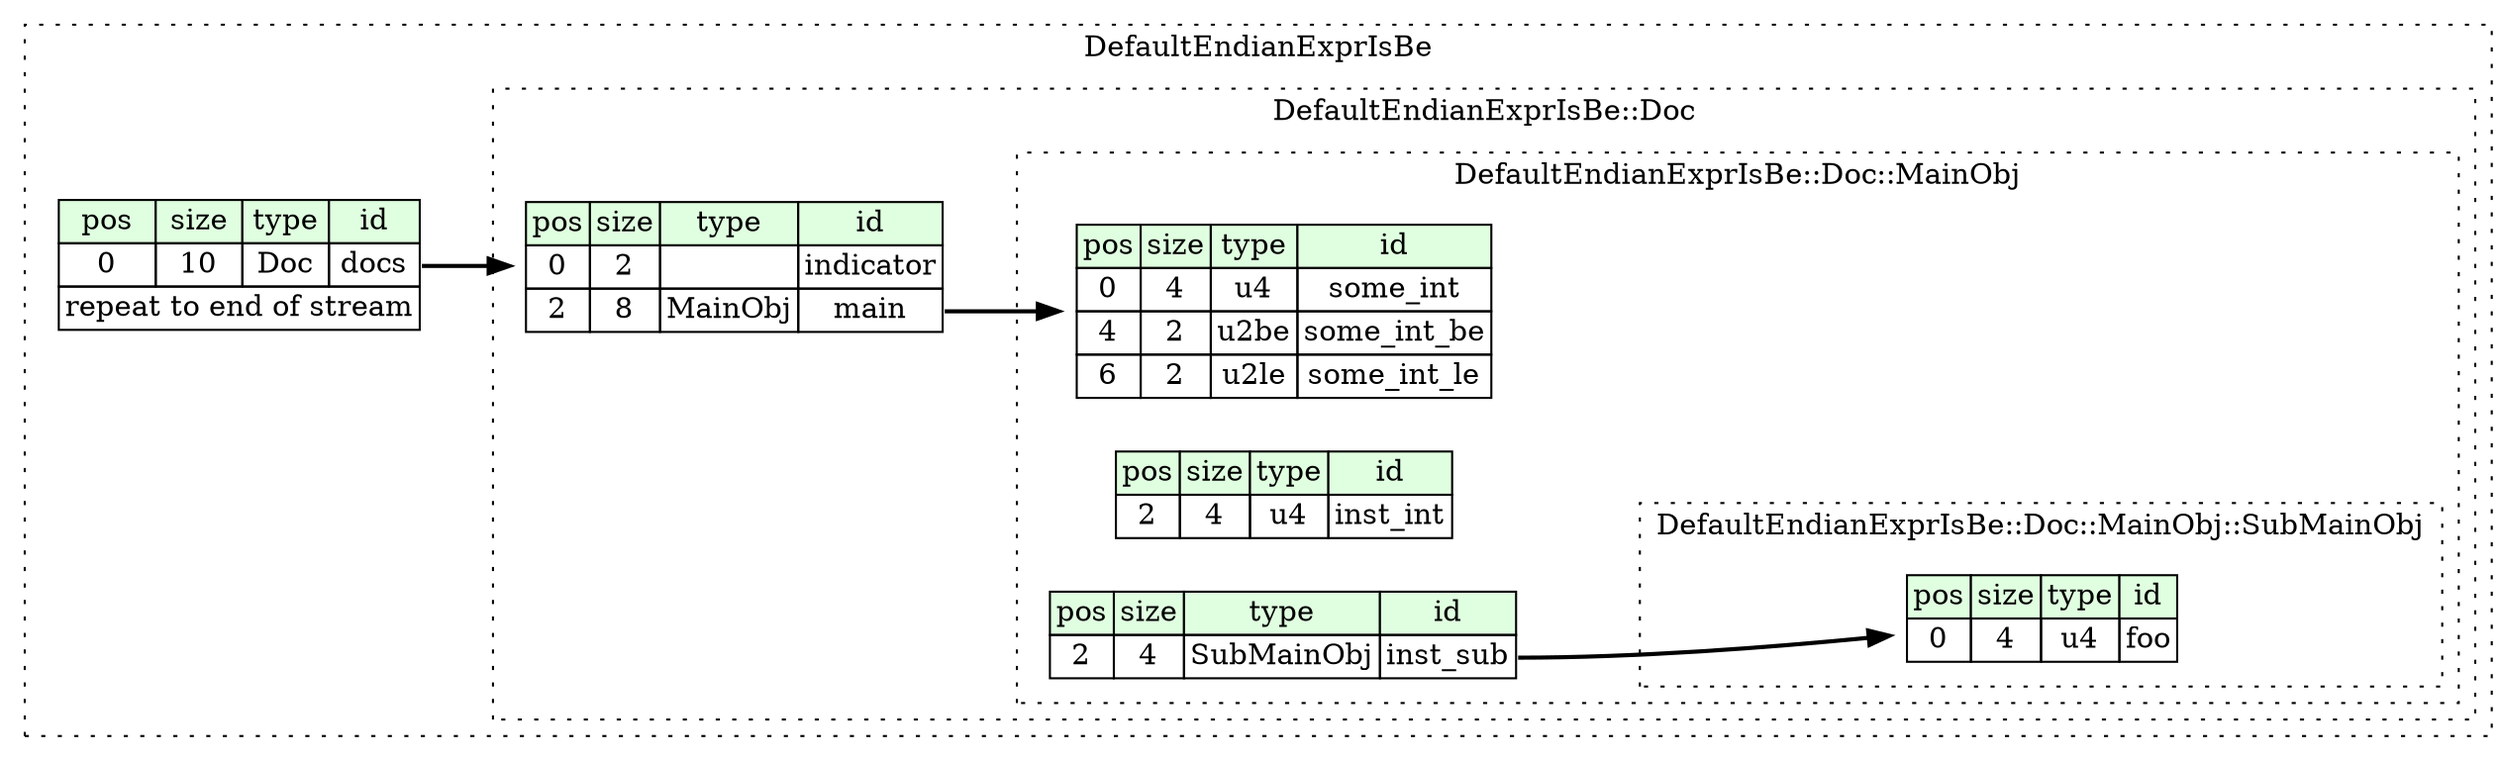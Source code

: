 digraph {
	rankdir=LR;
	node [shape=plaintext];
	subgraph cluster__default_endian_expr_is_be {
		label="DefaultEndianExprIsBe";
		graph[style=dotted];

		default_endian_expr_is_be__seq [label=<<TABLE BORDER="0" CELLBORDER="1" CELLSPACING="0">
			<TR><TD BGCOLOR="#E0FFE0">pos</TD><TD BGCOLOR="#E0FFE0">size</TD><TD BGCOLOR="#E0FFE0">type</TD><TD BGCOLOR="#E0FFE0">id</TD></TR>
			<TR><TD PORT="docs_pos">0</TD><TD PORT="docs_size">10</TD><TD>Doc</TD><TD PORT="docs_type">docs</TD></TR>
			<TR><TD COLSPAN="4" PORT="docs__repeat">repeat to end of stream</TD></TR>
		</TABLE>>];
		subgraph cluster__doc {
			label="DefaultEndianExprIsBe::Doc";
			graph[style=dotted];

			doc__seq [label=<<TABLE BORDER="0" CELLBORDER="1" CELLSPACING="0">
				<TR><TD BGCOLOR="#E0FFE0">pos</TD><TD BGCOLOR="#E0FFE0">size</TD><TD BGCOLOR="#E0FFE0">type</TD><TD BGCOLOR="#E0FFE0">id</TD></TR>
				<TR><TD PORT="indicator_pos">0</TD><TD PORT="indicator_size">2</TD><TD></TD><TD PORT="indicator_type">indicator</TD></TR>
				<TR><TD PORT="main_pos">2</TD><TD PORT="main_size">8</TD><TD>MainObj</TD><TD PORT="main_type">main</TD></TR>
			</TABLE>>];
			subgraph cluster__main_obj {
				label="DefaultEndianExprIsBe::Doc::MainObj";
				graph[style=dotted];

				main_obj__seq [label=<<TABLE BORDER="0" CELLBORDER="1" CELLSPACING="0">
					<TR><TD BGCOLOR="#E0FFE0">pos</TD><TD BGCOLOR="#E0FFE0">size</TD><TD BGCOLOR="#E0FFE0">type</TD><TD BGCOLOR="#E0FFE0">id</TD></TR>
					<TR><TD PORT="some_int_pos">0</TD><TD PORT="some_int_size">4</TD><TD>u4</TD><TD PORT="some_int_type">some_int</TD></TR>
					<TR><TD PORT="some_int_be_pos">4</TD><TD PORT="some_int_be_size">2</TD><TD>u2be</TD><TD PORT="some_int_be_type">some_int_be</TD></TR>
					<TR><TD PORT="some_int_le_pos">6</TD><TD PORT="some_int_le_size">2</TD><TD>u2le</TD><TD PORT="some_int_le_type">some_int_le</TD></TR>
				</TABLE>>];
				main_obj__inst__inst_int [label=<<TABLE BORDER="0" CELLBORDER="1" CELLSPACING="0">
					<TR><TD BGCOLOR="#E0FFE0">pos</TD><TD BGCOLOR="#E0FFE0">size</TD><TD BGCOLOR="#E0FFE0">type</TD><TD BGCOLOR="#E0FFE0">id</TD></TR>
					<TR><TD PORT="inst_int_pos">2</TD><TD PORT="inst_int_size">4</TD><TD>u4</TD><TD PORT="inst_int_type">inst_int</TD></TR>
				</TABLE>>];
				main_obj__inst__inst_sub [label=<<TABLE BORDER="0" CELLBORDER="1" CELLSPACING="0">
					<TR><TD BGCOLOR="#E0FFE0">pos</TD><TD BGCOLOR="#E0FFE0">size</TD><TD BGCOLOR="#E0FFE0">type</TD><TD BGCOLOR="#E0FFE0">id</TD></TR>
					<TR><TD PORT="inst_sub_pos">2</TD><TD PORT="inst_sub_size">4</TD><TD>SubMainObj</TD><TD PORT="inst_sub_type">inst_sub</TD></TR>
				</TABLE>>];
				subgraph cluster__sub_main_obj {
					label="DefaultEndianExprIsBe::Doc::MainObj::SubMainObj";
					graph[style=dotted];

					sub_main_obj__seq [label=<<TABLE BORDER="0" CELLBORDER="1" CELLSPACING="0">
						<TR><TD BGCOLOR="#E0FFE0">pos</TD><TD BGCOLOR="#E0FFE0">size</TD><TD BGCOLOR="#E0FFE0">type</TD><TD BGCOLOR="#E0FFE0">id</TD></TR>
						<TR><TD PORT="foo_pos">0</TD><TD PORT="foo_size">4</TD><TD>u4</TD><TD PORT="foo_type">foo</TD></TR>
					</TABLE>>];
				}
			}
		}
	}
	default_endian_expr_is_be__seq:docs_type -> doc__seq [style=bold];
	doc__seq:main_type -> main_obj__seq [style=bold];
	main_obj__inst__inst_sub:inst_sub_type -> sub_main_obj__seq [style=bold];
}
